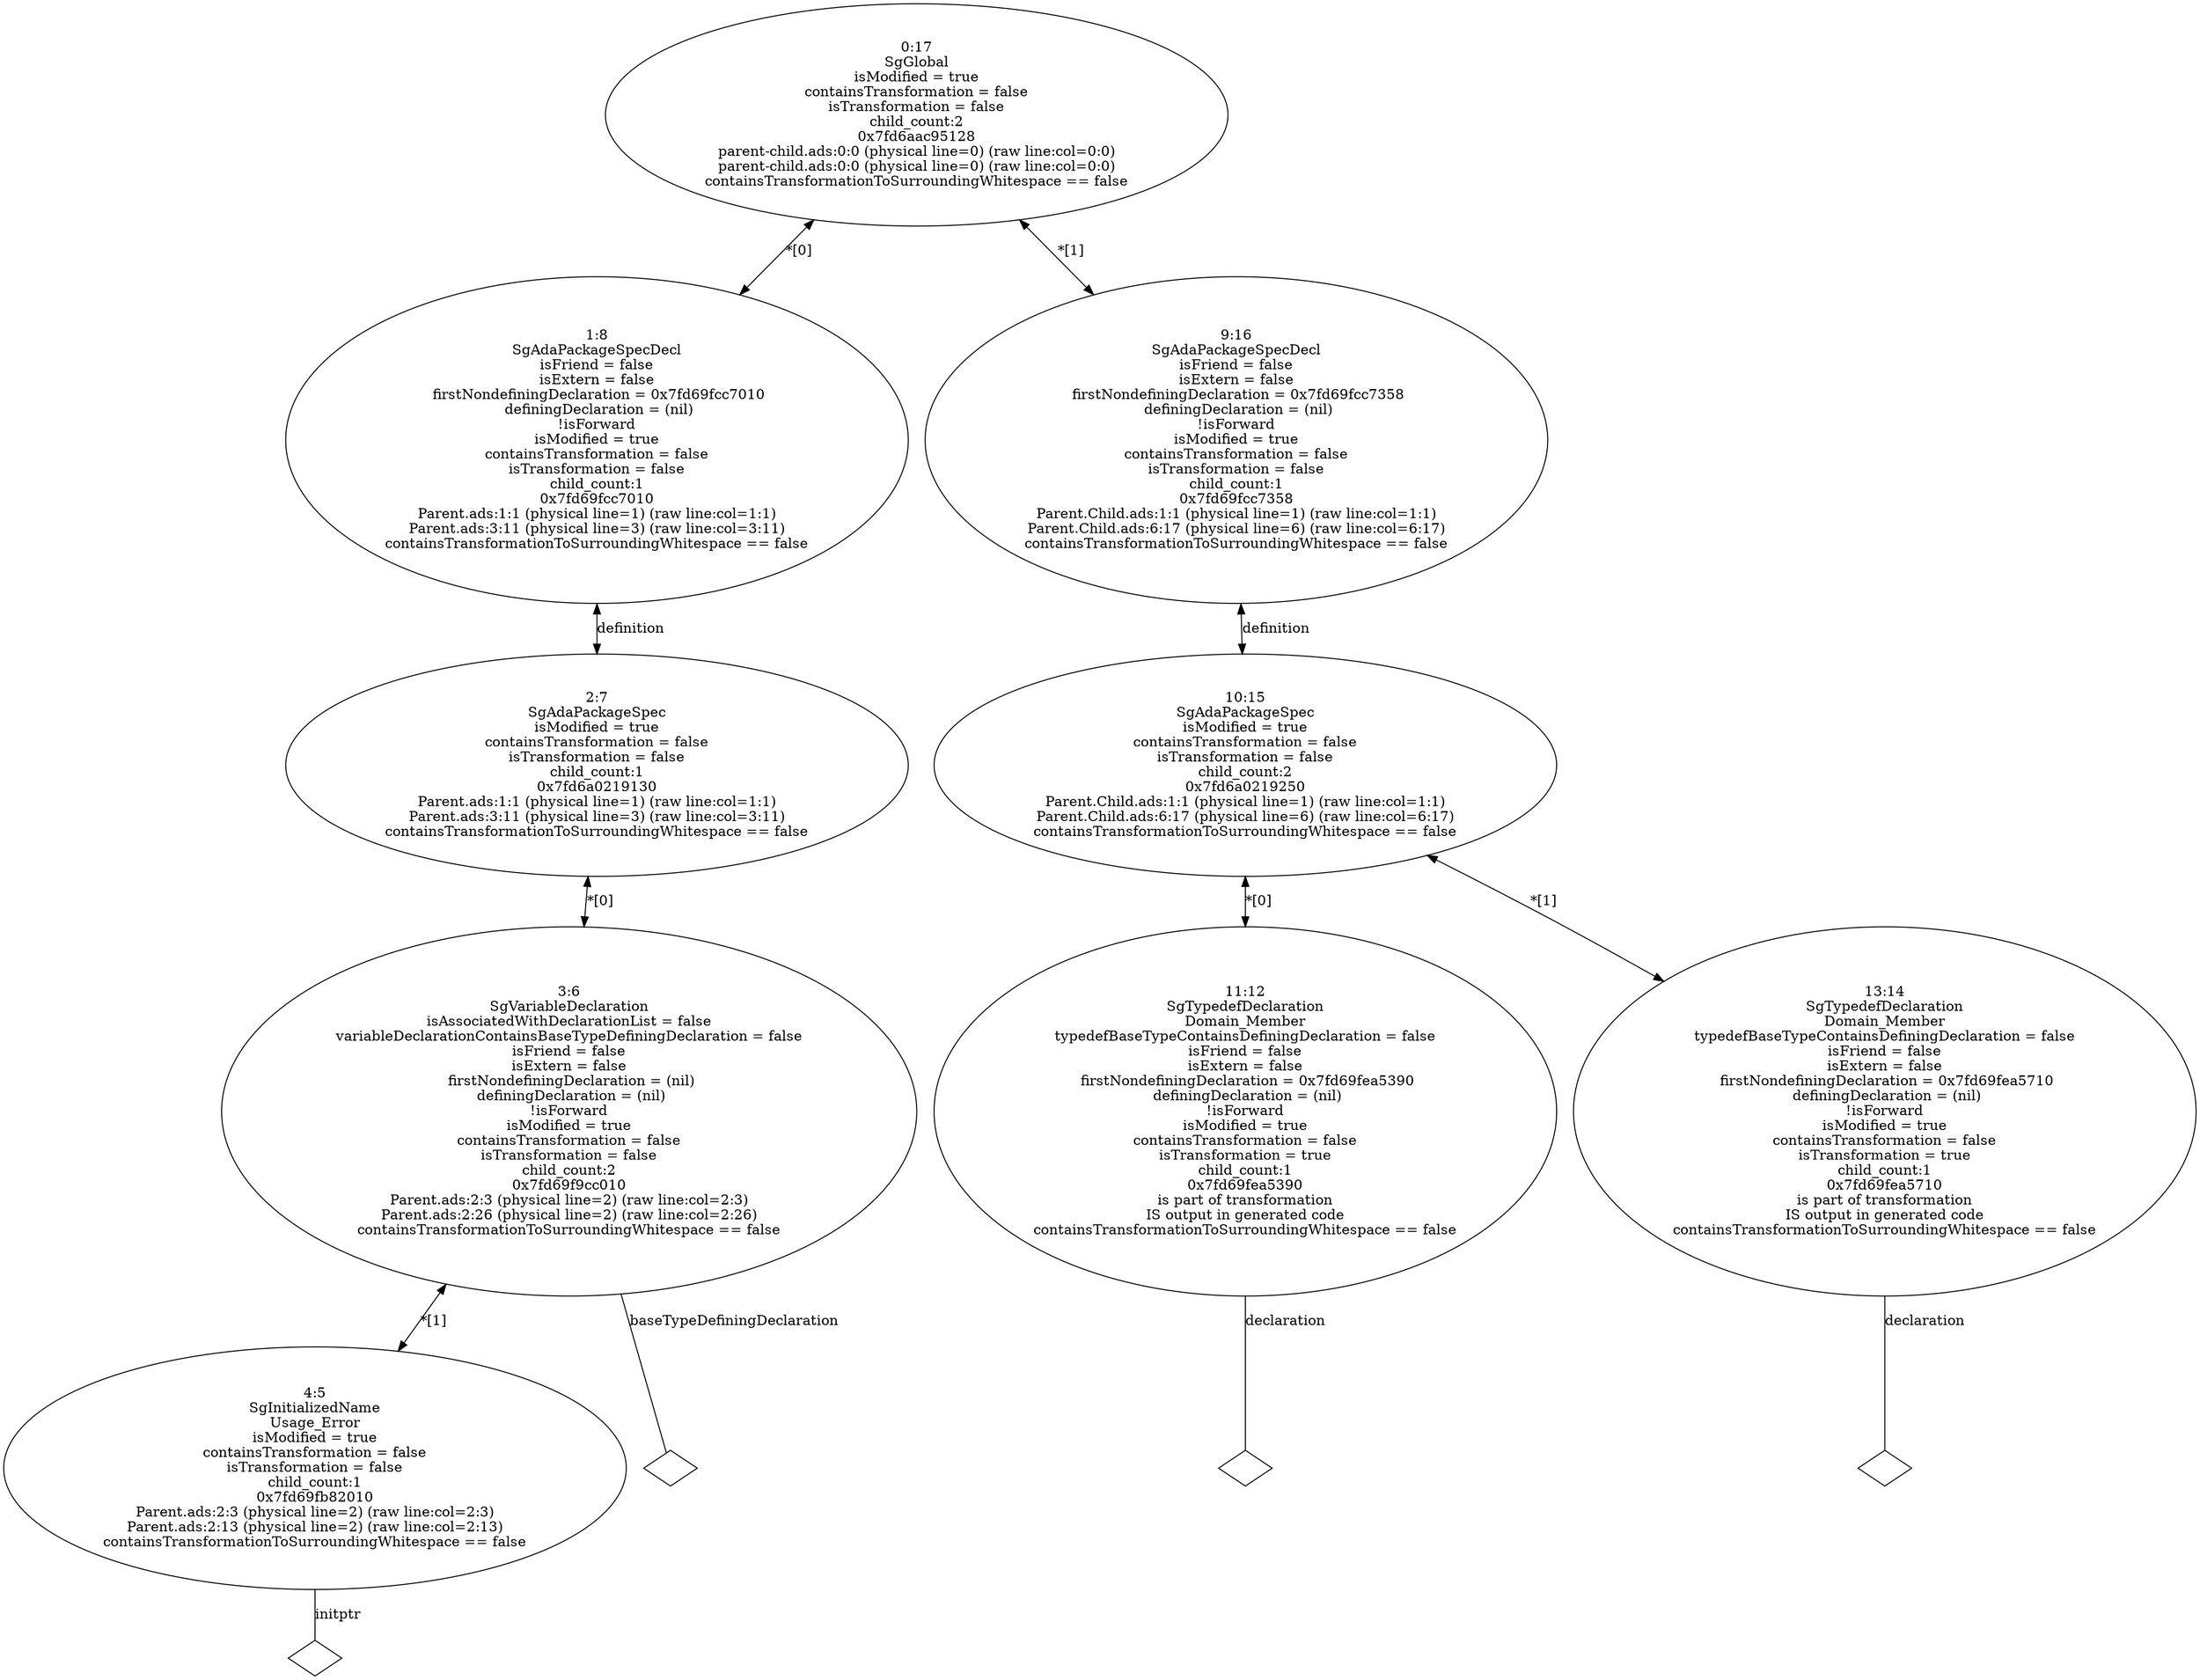 digraph "G./parent-child_rose.dot" {
"0x7fd69fb82010"[label="4:5\nSgInitializedName\nUsage_Error\nisModified = true\ncontainsTransformation = false\nisTransformation = false\nchild_count:1\n0x7fd69fb82010\nParent.ads:2:3 (physical line=2) (raw line:col=2:3)\nParent.ads:2:13 (physical line=2) (raw line:col=2:13)\ncontainsTransformationToSurroundingWhitespace == false\n" ];
"0x7fd69fb82010" -> "0x7fd69fb82010__initptr__null"[label="initptr" dir=none ];
"0x7fd69fb82010__initptr__null"[label="" shape=diamond ];
"0x7fd69f9cc010"[label="3:6\nSgVariableDeclaration\n isAssociatedWithDeclarationList = false \n variableDeclarationContainsBaseTypeDefiningDeclaration = false \n isFriend = false \n isExtern = false \n firstNondefiningDeclaration = (nil)\n definingDeclaration = (nil)\n!isForward\nisModified = true\ncontainsTransformation = false\nisTransformation = false\nchild_count:2\n0x7fd69f9cc010\nParent.ads:2:3 (physical line=2) (raw line:col=2:3)\nParent.ads:2:26 (physical line=2) (raw line:col=2:26)\ncontainsTransformationToSurroundingWhitespace == false\n" ];
"0x7fd69f9cc010" -> "0x7fd69f9cc010__baseTypeDefiningDeclaration__null"[label="baseTypeDefiningDeclaration" dir=none ];
"0x7fd69f9cc010__baseTypeDefiningDeclaration__null"[label="" shape=diamond ];
"0x7fd69f9cc010" -> "0x7fd69fb82010"[label="*[1]" dir=both ];
"0x7fd6a0219130"[label="2:7\nSgAdaPackageSpec\nisModified = true\ncontainsTransformation = false\nisTransformation = false\nchild_count:1\n0x7fd6a0219130\nParent.ads:1:1 (physical line=1) (raw line:col=1:1)\nParent.ads:3:11 (physical line=3) (raw line:col=3:11)\ncontainsTransformationToSurroundingWhitespace == false\n" ];
"0x7fd6a0219130" -> "0x7fd69f9cc010"[label="*[0]" dir=both ];
"0x7fd69fcc7010"[label="1:8\nSgAdaPackageSpecDecl\n isFriend = false \n isExtern = false \n firstNondefiningDeclaration = 0x7fd69fcc7010\n definingDeclaration = (nil)\n!isForward\nisModified = true\ncontainsTransformation = false\nisTransformation = false\nchild_count:1\n0x7fd69fcc7010\nParent.ads:1:1 (physical line=1) (raw line:col=1:1)\nParent.ads:3:11 (physical line=3) (raw line:col=3:11)\ncontainsTransformationToSurroundingWhitespace == false\n" ];
"0x7fd69fcc7010" -> "0x7fd6a0219130"[label="definition" dir=both ];
"0x7fd69fea5390"[label="11:12\nSgTypedefDeclaration\nDomain_Member\n typedefBaseTypeContainsDefiningDeclaration = false \n isFriend = false \n isExtern = false \n firstNondefiningDeclaration = 0x7fd69fea5390\n definingDeclaration = (nil)\n!isForward\nisModified = true\ncontainsTransformation = false\nisTransformation = true\nchild_count:1\n0x7fd69fea5390\nis part of transformation\nIS output in generated code\ncontainsTransformationToSurroundingWhitespace == false\n" ];
"0x7fd69fea5390" -> "0x7fd69fea5390__declaration__null"[label="declaration" dir=none ];
"0x7fd69fea5390__declaration__null"[label="" shape=diamond ];
"0x7fd69fea5710"[label="13:14\nSgTypedefDeclaration\nDomain_Member\n typedefBaseTypeContainsDefiningDeclaration = false \n isFriend = false \n isExtern = false \n firstNondefiningDeclaration = 0x7fd69fea5710\n definingDeclaration = (nil)\n!isForward\nisModified = true\ncontainsTransformation = false\nisTransformation = true\nchild_count:1\n0x7fd69fea5710\nis part of transformation\nIS output in generated code\ncontainsTransformationToSurroundingWhitespace == false\n" ];
"0x7fd69fea5710" -> "0x7fd69fea5710__declaration__null"[label="declaration" dir=none ];
"0x7fd69fea5710__declaration__null"[label="" shape=diamond ];
"0x7fd6a0219250"[label="10:15\nSgAdaPackageSpec\nisModified = true\ncontainsTransformation = false\nisTransformation = false\nchild_count:2\n0x7fd6a0219250\nParent.Child.ads:1:1 (physical line=1) (raw line:col=1:1)\nParent.Child.ads:6:17 (physical line=6) (raw line:col=6:17)\ncontainsTransformationToSurroundingWhitespace == false\n" ];
"0x7fd6a0219250" -> "0x7fd69fea5390"[label="*[0]" dir=both ];
"0x7fd6a0219250" -> "0x7fd69fea5710"[label="*[1]" dir=both ];
"0x7fd69fcc7358"[label="9:16\nSgAdaPackageSpecDecl\n isFriend = false \n isExtern = false \n firstNondefiningDeclaration = 0x7fd69fcc7358\n definingDeclaration = (nil)\n!isForward\nisModified = true\ncontainsTransformation = false\nisTransformation = false\nchild_count:1\n0x7fd69fcc7358\nParent.Child.ads:1:1 (physical line=1) (raw line:col=1:1)\nParent.Child.ads:6:17 (physical line=6) (raw line:col=6:17)\ncontainsTransformationToSurroundingWhitespace == false\n" ];
"0x7fd69fcc7358" -> "0x7fd6a0219250"[label="definition" dir=both ];
"0x7fd6aac95128"[label="0:17\nSgGlobal\nisModified = true\ncontainsTransformation = false\nisTransformation = false\nchild_count:2\n0x7fd6aac95128\nparent-child.ads:0:0 (physical line=0) (raw line:col=0:0)\nparent-child.ads:0:0 (physical line=0) (raw line:col=0:0)\ncontainsTransformationToSurroundingWhitespace == false\n" ];
"0x7fd6aac95128" -> "0x7fd69fcc7010"[label="*[0]" dir=both ];
"0x7fd6aac95128" -> "0x7fd69fcc7358"[label="*[1]" dir=both ];
}
